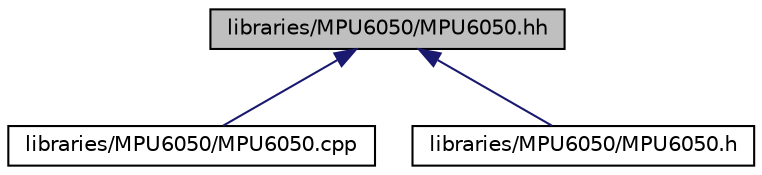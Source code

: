 digraph "libraries/MPU6050/MPU6050.hh"
{
  edge [fontname="Helvetica",fontsize="10",labelfontname="Helvetica",labelfontsize="10"];
  node [fontname="Helvetica",fontsize="10",shape=record];
  Node1 [label="libraries/MPU6050/MPU6050.hh",height=0.2,width=0.4,color="black", fillcolor="grey75", style="filled", fontcolor="black"];
  Node1 -> Node2 [dir="back",color="midnightblue",fontsize="10",style="solid",fontname="Helvetica"];
  Node2 [label="libraries/MPU6050/MPU6050.cpp",height=0.2,width=0.4,color="black", fillcolor="white", style="filled",URL="$d1/d72/MPU6050_8cpp.html"];
  Node1 -> Node3 [dir="back",color="midnightblue",fontsize="10",style="solid",fontname="Helvetica"];
  Node3 [label="libraries/MPU6050/MPU6050.h",height=0.2,width=0.4,color="black", fillcolor="white", style="filled",URL="$dc/da9/MPU6050_8h.html"];
}
